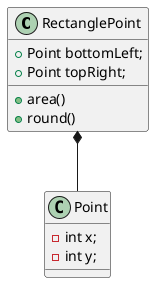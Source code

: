 @startuml Rectangle

class RectanglePoint {
  +Point bottomLeft;
  +Point topRight;

  +area()
  +round()
  
}

class Point {
  -int x;
  -int y;

}
RectanglePoint *-- Point
@enduml